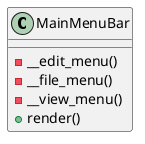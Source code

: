 @startuml
class MainMenuBar {
    - __edit_menu()
    - __file_menu()
    - __view_menu()
    + render()
}



@enduml